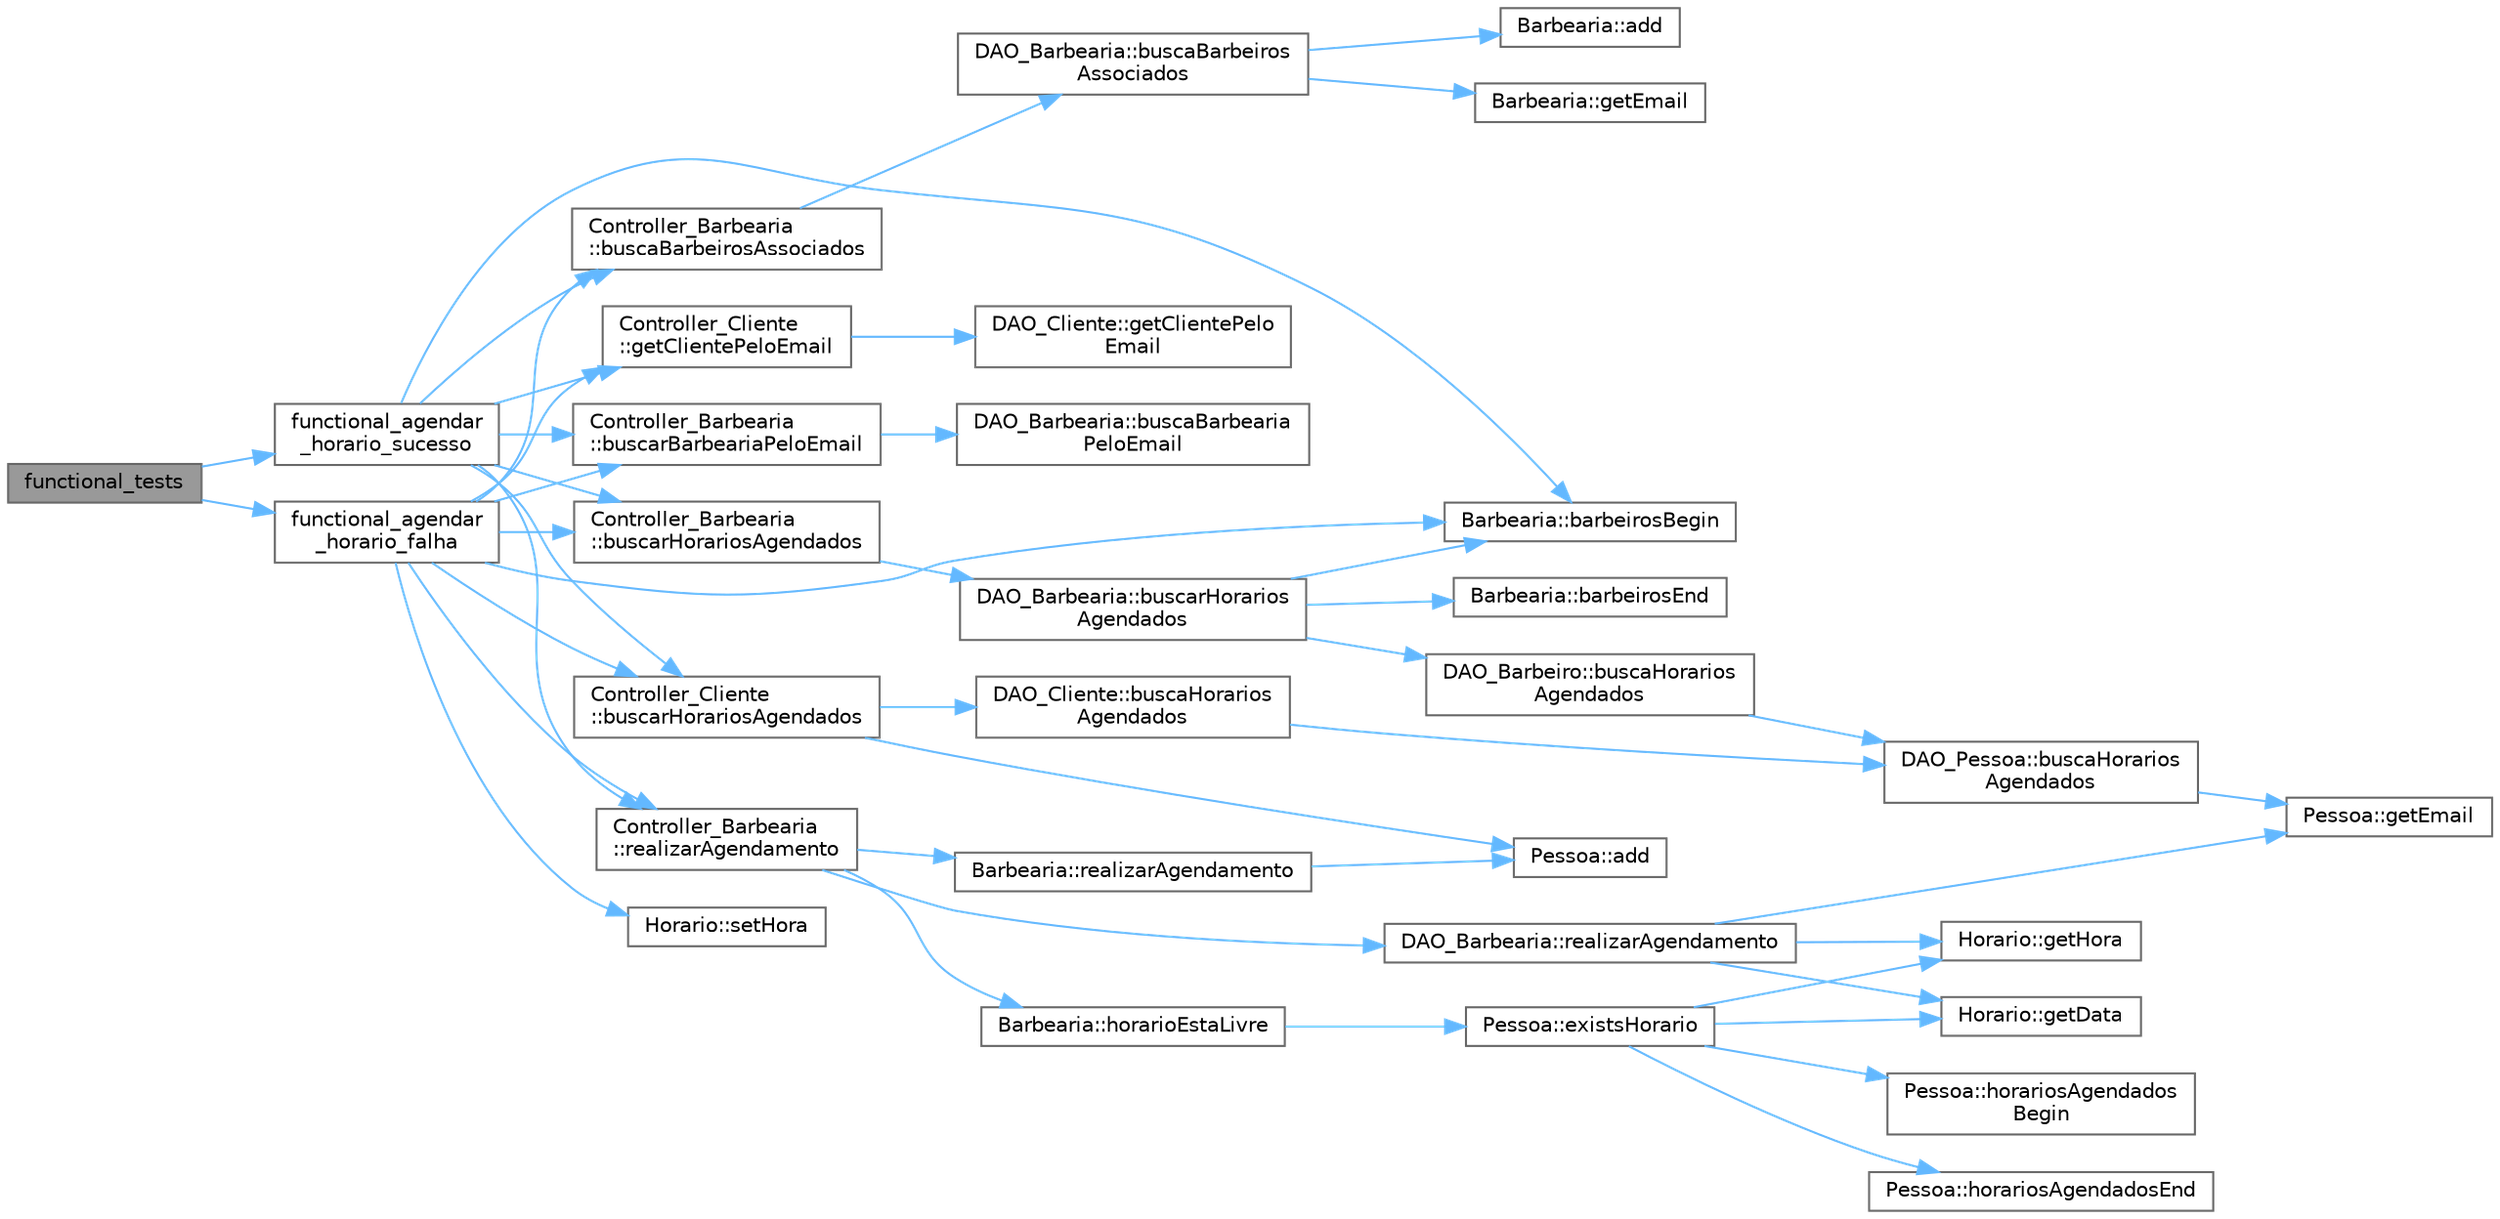 digraph "functional_tests"
{
 // LATEX_PDF_SIZE
  bgcolor="transparent";
  edge [fontname=Helvetica,fontsize=10,labelfontname=Helvetica,labelfontsize=10];
  node [fontname=Helvetica,fontsize=10,shape=box,height=0.2,width=0.4];
  rankdir="LR";
  Node1 [id="Node000001",label="functional_tests",height=0.2,width=0.4,color="gray40", fillcolor="grey60", style="filled", fontcolor="black",tooltip=" "];
  Node1 -> Node2 [id="edge1_Node000001_Node000002",color="steelblue1",style="solid",tooltip=" "];
  Node2 [id="Node000002",label="functional_agendar\l_horario_falha",height=0.2,width=0.4,color="grey40", fillcolor="white", style="filled",URL="$functional__tests_8cpp.html#a988006b3495a457ea2c825651b91be60",tooltip=" "];
  Node2 -> Node3 [id="edge2_Node000002_Node000003",color="steelblue1",style="solid",tooltip=" "];
  Node3 [id="Node000003",label="Barbearia::barbeirosBegin",height=0.2,width=0.4,color="grey40", fillcolor="white", style="filled",URL="$class_barbearia.html#a09b6abc054a76d7db8f1558ebf914885",tooltip=" "];
  Node2 -> Node4 [id="edge3_Node000002_Node000004",color="steelblue1",style="solid",tooltip=" "];
  Node4 [id="Node000004",label="Controller_Barbearia\l::buscaBarbeirosAssociados",height=0.2,width=0.4,color="grey40", fillcolor="white", style="filled",URL="$class_controller___barbearia.html#ac3dddaa12b66e142b3cb0bcf0f8b97d5",tooltip="Busca os barbeiros associados a uma barbearia."];
  Node4 -> Node5 [id="edge4_Node000004_Node000005",color="steelblue1",style="solid",tooltip=" "];
  Node5 [id="Node000005",label="DAO_Barbearia::buscaBarbeiros\lAssociados",height=0.2,width=0.4,color="grey40", fillcolor="white", style="filled",URL="$class_d_a_o___barbearia.html#abe1704f6784a4f1a6872bf6f645ed7b0",tooltip="Busca os barbeiros associados a uma barbearia."];
  Node5 -> Node6 [id="edge5_Node000005_Node000006",color="steelblue1",style="solid",tooltip=" "];
  Node6 [id="Node000006",label="Barbearia::add",height=0.2,width=0.4,color="grey40", fillcolor="white", style="filled",URL="$class_barbearia.html#ac91091fe07d6c4ce27c7dc42eb7c08b4",tooltip=" "];
  Node5 -> Node7 [id="edge6_Node000005_Node000007",color="steelblue1",style="solid",tooltip=" "];
  Node7 [id="Node000007",label="Barbearia::getEmail",height=0.2,width=0.4,color="grey40", fillcolor="white", style="filled",URL="$class_barbearia.html#a738c06dff340fdf090f39b2d8752f768",tooltip=" "];
  Node2 -> Node8 [id="edge7_Node000002_Node000008",color="steelblue1",style="solid",tooltip=" "];
  Node8 [id="Node000008",label="Controller_Barbearia\l::buscarBarbeariaPeloEmail",height=0.2,width=0.4,color="grey40", fillcolor="white", style="filled",URL="$class_controller___barbearia.html#aa4391f27313c42f55b37af15d640ee97",tooltip="Busca uma barbearia pelo email."];
  Node8 -> Node9 [id="edge8_Node000008_Node000009",color="steelblue1",style="solid",tooltip=" "];
  Node9 [id="Node000009",label="DAO_Barbearia::buscaBarbearia\lPeloEmail",height=0.2,width=0.4,color="grey40", fillcolor="white", style="filled",URL="$class_d_a_o___barbearia.html#a6ac094d11f5e60923974fe4b4761a3ad",tooltip="Busca uma barbearia pelo email."];
  Node2 -> Node10 [id="edge9_Node000002_Node000010",color="steelblue1",style="solid",tooltip=" "];
  Node10 [id="Node000010",label="Controller_Barbearia\l::buscarHorariosAgendados",height=0.2,width=0.4,color="grey40", fillcolor="white", style="filled",URL="$class_controller___barbearia.html#a8aa9f18fcb46c15e3cfb65e42bcb27c5",tooltip="Busca os horários agendados de uma barbearia."];
  Node10 -> Node11 [id="edge10_Node000010_Node000011",color="steelblue1",style="solid",tooltip=" "];
  Node11 [id="Node000011",label="DAO_Barbearia::buscarHorarios\lAgendados",height=0.2,width=0.4,color="grey40", fillcolor="white", style="filled",URL="$class_d_a_o___barbearia.html#a84523769ecd5f50f0ffeda3044129d9a",tooltip="Busca os horários agendados de todos os barbeiros associados à barbearia."];
  Node11 -> Node3 [id="edge11_Node000011_Node000003",color="steelblue1",style="solid",tooltip=" "];
  Node11 -> Node12 [id="edge12_Node000011_Node000012",color="steelblue1",style="solid",tooltip=" "];
  Node12 [id="Node000012",label="Barbearia::barbeirosEnd",height=0.2,width=0.4,color="grey40", fillcolor="white", style="filled",URL="$class_barbearia.html#abbcb6bd01615521f2cb86424c1247399",tooltip=" "];
  Node11 -> Node13 [id="edge13_Node000011_Node000013",color="steelblue1",style="solid",tooltip=" "];
  Node13 [id="Node000013",label="DAO_Barbeiro::buscaHorarios\lAgendados",height=0.2,width=0.4,color="grey40", fillcolor="white", style="filled",URL="$class_d_a_o___barbeiro.html#a95920097790e693f7321c7dddd759b52",tooltip="Busca os horários agendados para um barbeiro."];
  Node13 -> Node14 [id="edge14_Node000013_Node000014",color="steelblue1",style="solid",tooltip=" "];
  Node14 [id="Node000014",label="DAO_Pessoa::buscaHorarios\lAgendados",height=0.2,width=0.4,color="grey40", fillcolor="white", style="filled",URL="$class_d_a_o___pessoa.html#acc6e07363832c3a5eb265d155325ebf2",tooltip="Busca os horários agendados para uma pessoa."];
  Node14 -> Node15 [id="edge15_Node000014_Node000015",color="steelblue1",style="solid",tooltip=" "];
  Node15 [id="Node000015",label="Pessoa::getEmail",height=0.2,width=0.4,color="grey40", fillcolor="white", style="filled",URL="$class_pessoa.html#a0fe937f9358dd92f73441c3288e46500",tooltip=" "];
  Node2 -> Node16 [id="edge16_Node000002_Node000016",color="steelblue1",style="solid",tooltip=" "];
  Node16 [id="Node000016",label="Controller_Cliente\l::buscarHorariosAgendados",height=0.2,width=0.4,color="grey40", fillcolor="white", style="filled",URL="$class_controller___cliente.html#a2772ed4f7f2b21791238163b16aa80f0",tooltip="Busca os horários agendados para um cliente."];
  Node16 -> Node17 [id="edge17_Node000016_Node000017",color="steelblue1",style="solid",tooltip=" "];
  Node17 [id="Node000017",label="Pessoa::add",height=0.2,width=0.4,color="grey40", fillcolor="white", style="filled",URL="$class_pessoa.html#a69d7d032ce6b9ea847f5ced8a9abefc3",tooltip="Adiciona um horário à lista de horários agendados."];
  Node16 -> Node18 [id="edge18_Node000016_Node000018",color="steelblue1",style="solid",tooltip=" "];
  Node18 [id="Node000018",label="DAO_Cliente::buscaHorarios\lAgendados",height=0.2,width=0.4,color="grey40", fillcolor="white", style="filled",URL="$class_d_a_o___cliente.html#a8385614920c4b4aee3a5ab2bb963eff5",tooltip="Busca os horários agendados para um cliente."];
  Node18 -> Node14 [id="edge19_Node000018_Node000014",color="steelblue1",style="solid",tooltip=" "];
  Node2 -> Node19 [id="edge20_Node000002_Node000019",color="steelblue1",style="solid",tooltip=" "];
  Node19 [id="Node000019",label="Controller_Cliente\l::getClientePeloEmail",height=0.2,width=0.4,color="grey40", fillcolor="white", style="filled",URL="$class_controller___cliente.html#a430b1b15e43e946fa30a01ccb214f011",tooltip="Obtém um objeto Cliente pelo email."];
  Node19 -> Node20 [id="edge21_Node000019_Node000020",color="steelblue1",style="solid",tooltip=" "];
  Node20 [id="Node000020",label="DAO_Cliente::getClientePelo\lEmail",height=0.2,width=0.4,color="grey40", fillcolor="white", style="filled",URL="$class_d_a_o___cliente.html#a84c8757d33e52dbb6a8c7393770a011a",tooltip="Obtém um objeto Cliente pelo email."];
  Node2 -> Node21 [id="edge22_Node000002_Node000021",color="steelblue1",style="solid",tooltip=" "];
  Node21 [id="Node000021",label="Controller_Barbearia\l::realizarAgendamento",height=0.2,width=0.4,color="grey40", fillcolor="white", style="filled",URL="$class_controller___barbearia.html#a3565f4de6f990ef61b1d4b843187225b",tooltip="Realiza o agendamento de um horário na barbearia."];
  Node21 -> Node22 [id="edge23_Node000021_Node000022",color="steelblue1",style="solid",tooltip=" "];
  Node22 [id="Node000022",label="Barbearia::horarioEstaLivre",height=0.2,width=0.4,color="grey40", fillcolor="white", style="filled",URL="$class_barbearia.html#a05da273e2e266b0c653b6ddd69678a70",tooltip="Verifica se o horário desejado está disponível."];
  Node22 -> Node23 [id="edge24_Node000022_Node000023",color="steelblue1",style="solid",tooltip=" "];
  Node23 [id="Node000023",label="Pessoa::existsHorario",height=0.2,width=0.4,color="grey40", fillcolor="white", style="filled",URL="$class_pessoa.html#aa9e1353cb831dd106b37429f3e446679",tooltip="Verifica se um horário já está na lista de horários agendados."];
  Node23 -> Node24 [id="edge25_Node000023_Node000024",color="steelblue1",style="solid",tooltip=" "];
  Node24 [id="Node000024",label="Horario::getData",height=0.2,width=0.4,color="grey40", fillcolor="white", style="filled",URL="$class_horario.html#aadb59554ffae0bfd66e75f1c1d607f7c",tooltip="Getter para o atributo data."];
  Node23 -> Node25 [id="edge26_Node000023_Node000025",color="steelblue1",style="solid",tooltip=" "];
  Node25 [id="Node000025",label="Horario::getHora",height=0.2,width=0.4,color="grey40", fillcolor="white", style="filled",URL="$class_horario.html#a07a4aec4ebeab8637ab670a4a2747158",tooltip="Getter para o atributo hora."];
  Node23 -> Node26 [id="edge27_Node000023_Node000026",color="steelblue1",style="solid",tooltip=" "];
  Node26 [id="Node000026",label="Pessoa::horariosAgendados\lBegin",height=0.2,width=0.4,color="grey40", fillcolor="white", style="filled",URL="$class_pessoa.html#a2b15f3b2ffa585f0d8afae2ea20b7d42",tooltip=" "];
  Node23 -> Node27 [id="edge28_Node000023_Node000027",color="steelblue1",style="solid",tooltip=" "];
  Node27 [id="Node000027",label="Pessoa::horariosAgendadosEnd",height=0.2,width=0.4,color="grey40", fillcolor="white", style="filled",URL="$class_pessoa.html#a2a476cb77e351421f997f6f6c3952b56",tooltip=" "];
  Node21 -> Node28 [id="edge29_Node000021_Node000028",color="steelblue1",style="solid",tooltip=" "];
  Node28 [id="Node000028",label="DAO_Barbearia::realizarAgendamento",height=0.2,width=0.4,color="grey40", fillcolor="white", style="filled",URL="$class_d_a_o___barbearia.html#a626bc69f87b9c5e87a5f6e97237b5b35",tooltip="Realiza o agendamento de um horário na barbearia."];
  Node28 -> Node24 [id="edge30_Node000028_Node000024",color="steelblue1",style="solid",tooltip=" "];
  Node28 -> Node15 [id="edge31_Node000028_Node000015",color="steelblue1",style="solid",tooltip=" "];
  Node28 -> Node25 [id="edge32_Node000028_Node000025",color="steelblue1",style="solid",tooltip=" "];
  Node21 -> Node29 [id="edge33_Node000021_Node000029",color="steelblue1",style="solid",tooltip=" "];
  Node29 [id="Node000029",label="Barbearia::realizarAgendamento",height=0.2,width=0.4,color="grey40", fillcolor="white", style="filled",URL="$class_barbearia.html#ab858b840cab5d3f22e0a5328a88d3dbd",tooltip=" "];
  Node29 -> Node17 [id="edge34_Node000029_Node000017",color="steelblue1",style="solid",tooltip=" "];
  Node2 -> Node30 [id="edge35_Node000002_Node000030",color="steelblue1",style="solid",tooltip=" "];
  Node30 [id="Node000030",label="Horario::setHora",height=0.2,width=0.4,color="grey40", fillcolor="white", style="filled",URL="$class_horario.html#afaf47ebca7515ef91d84e179056cf999",tooltip="Setter para o atributo hora."];
  Node1 -> Node31 [id="edge36_Node000001_Node000031",color="steelblue1",style="solid",tooltip=" "];
  Node31 [id="Node000031",label="functional_agendar\l_horario_sucesso",height=0.2,width=0.4,color="grey40", fillcolor="white", style="filled",URL="$functional__tests_8cpp.html#a1eea1f92c722dc2df4cf7386d0ca945a",tooltip=" "];
  Node31 -> Node3 [id="edge37_Node000031_Node000003",color="steelblue1",style="solid",tooltip=" "];
  Node31 -> Node4 [id="edge38_Node000031_Node000004",color="steelblue1",style="solid",tooltip=" "];
  Node31 -> Node8 [id="edge39_Node000031_Node000008",color="steelblue1",style="solid",tooltip=" "];
  Node31 -> Node10 [id="edge40_Node000031_Node000010",color="steelblue1",style="solid",tooltip=" "];
  Node31 -> Node16 [id="edge41_Node000031_Node000016",color="steelblue1",style="solid",tooltip=" "];
  Node31 -> Node19 [id="edge42_Node000031_Node000019",color="steelblue1",style="solid",tooltip=" "];
  Node31 -> Node21 [id="edge43_Node000031_Node000021",color="steelblue1",style="solid",tooltip=" "];
}
